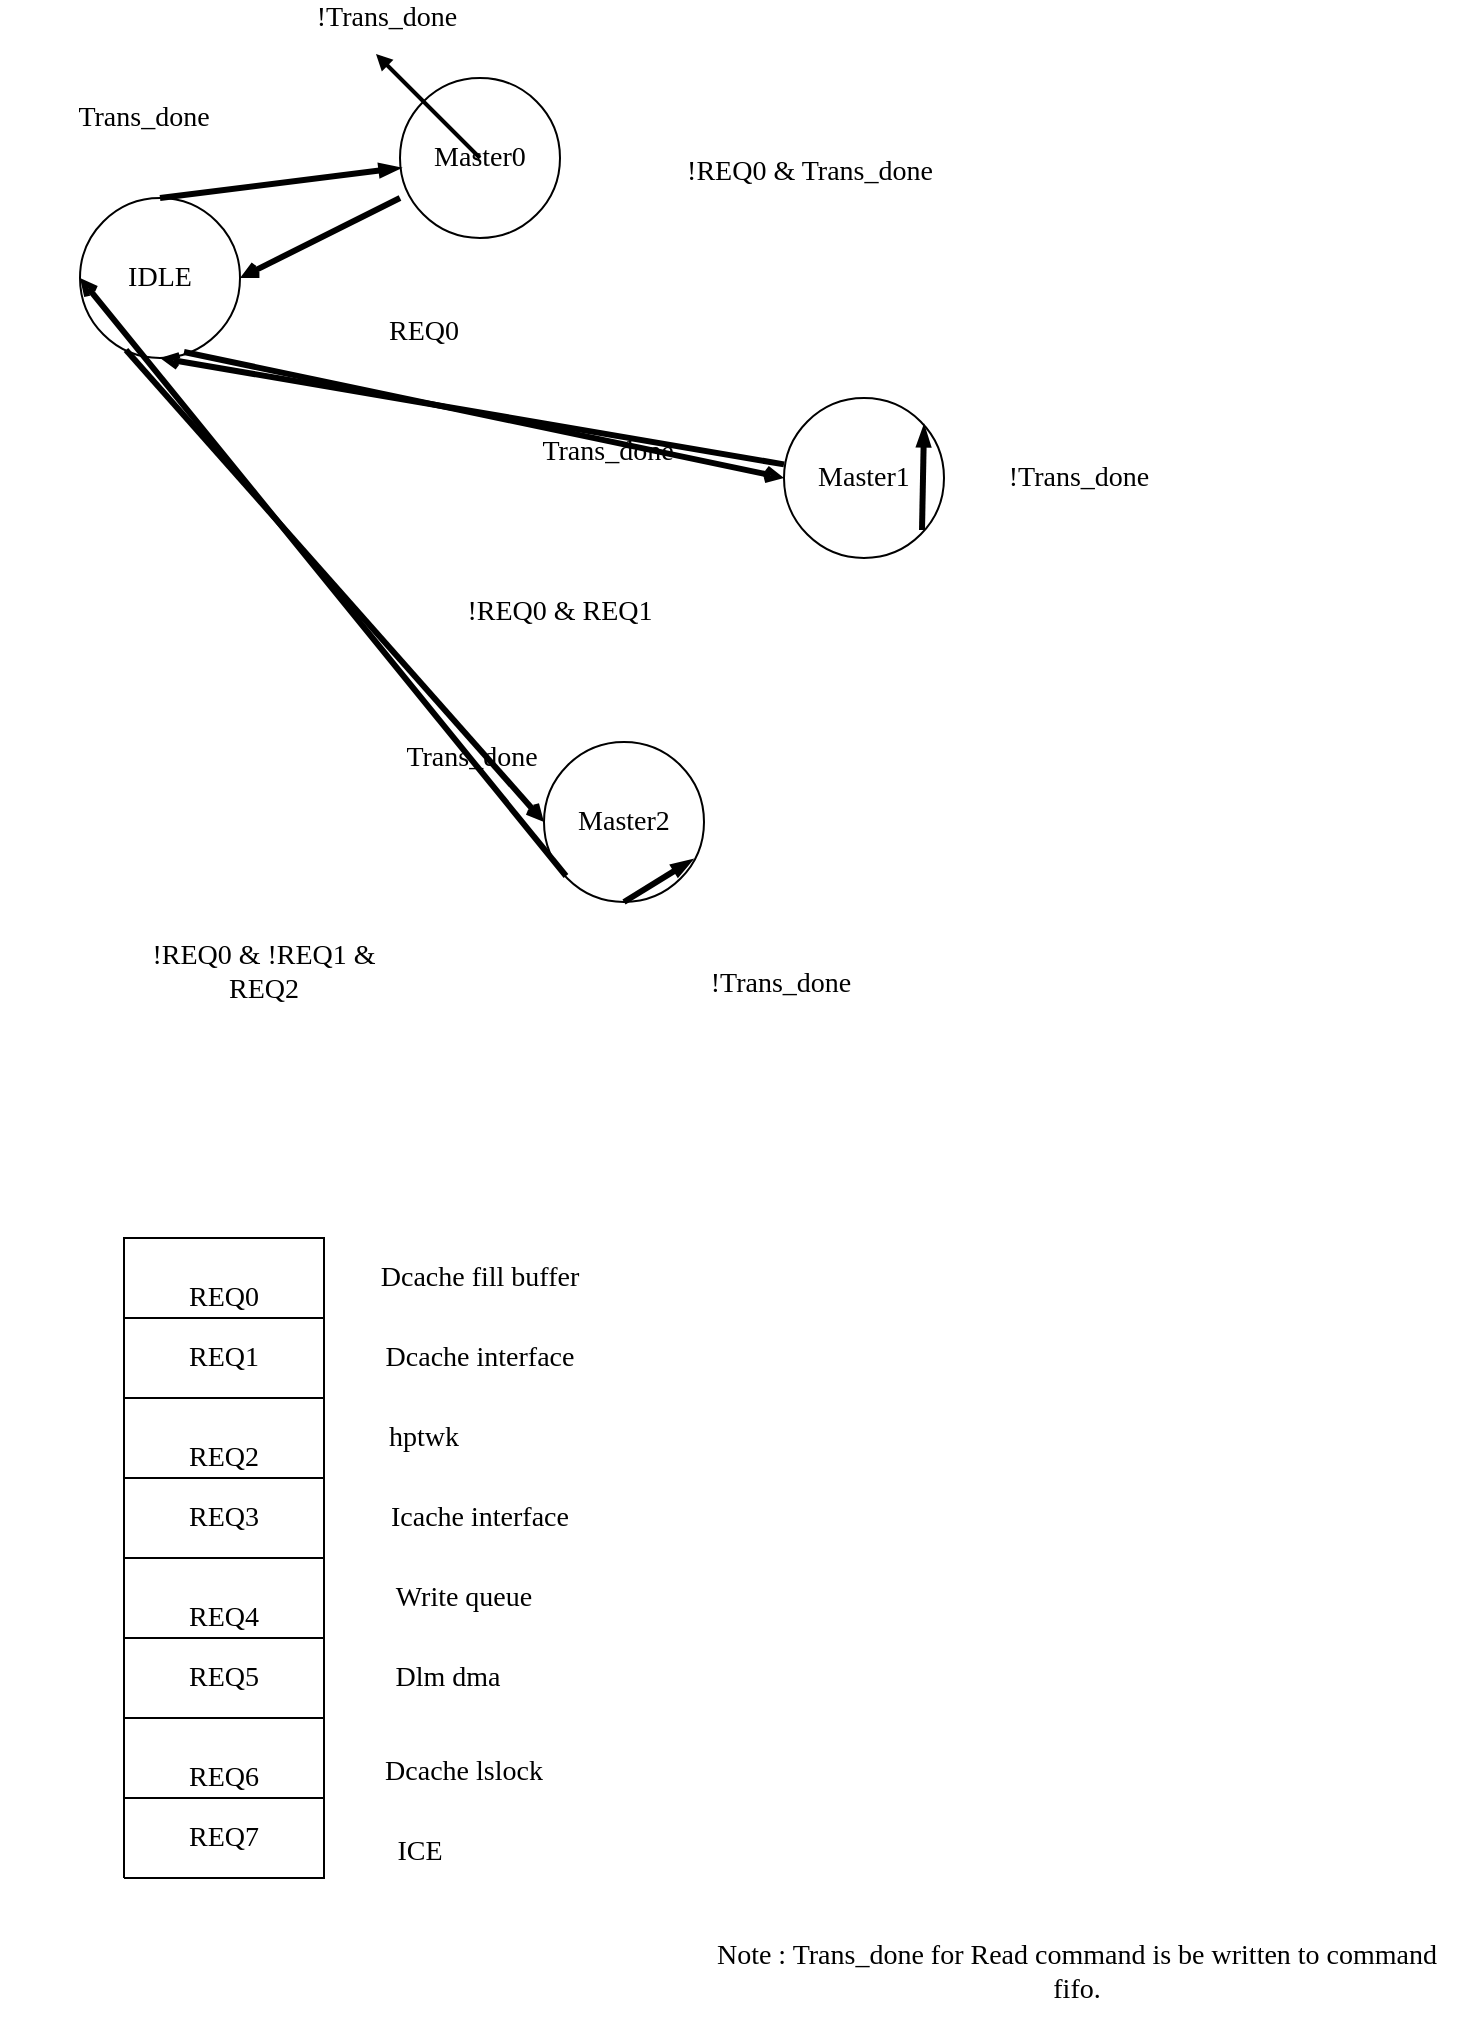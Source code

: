 <?xml version="1.0" encoding="UTF-8"?><mxfile><diagram name="頁-1" id="頁-1"><mxGraphModel style="default-style2" pageWidth="840" pageHeight="1188"><root><mxCell id="0" /><mxCell id="1" parent="0" /><mxCell id="4" value="&lt;font style=&quot;font-size:14px;font-family:Times New Roman;color:#000000;direction:ltr;letter-spacing:0px;line-height:120.0%;opacity:1&quot;&gt;Master0 &#xA;&lt;/font&gt;" style="verticalAlign=middle;align=center;vsdxID=1;fillColor=#ffffff;gradientColor=none;shape=stencil(rZBLDsMgDESvgrxHSRbdAXexGvNRaYgMbcjtm0BVddVVl/M0HulZZY8riVw43WgLc/EawuKJQwGjbGJynB7LbNSKxRt1T08SVcMIYtdwGWEwCvkquLYkuNOzMo2fkqgSa8iSU8ES0qJBHjAiO5LHtbQRXdvMG9H6jtOP7T8sD13Ihhi7/cm+hYf2GvMC);strokeColor=#000000;spacingTop=-1;spacingBottom=-1;spacingLeft=-1;spacingRight=-1;labelBackgroundColor=none;rounded=0;html=1;whiteSpace=wrap;" vertex="1" parent="1"><mxGeometry width="80" height="80" x="248" y="188" as="geometry" /></mxCell><mxCell id="5" value="&lt;font style=&quot;font-size:14px;font-family:Times New Roman;color:#000000;direction:ltr;letter-spacing:0px;line-height:120.0%;opacity:1&quot;&gt;Master1&#xA;&lt;/font&gt;" style="verticalAlign=middle;align=center;vsdxID=2;fillColor=#ffffff;gradientColor=none;shape=stencil(rZBLDsMgDESvgrxHSRbdAXexGvNRaYgMbcjtm0BVddVVl/M0HulZZY8riVw43WgLc/EawuKJQwGjbGJynB7LbNSKxRt1T08SVcMIYtdwGWEwCvkquLYkuNOzMo2fkqgSa8iSU8ES0qJBHjAiO5LHtbQRXdvMG9H6jtOP7T8sD13Ihhi7/cm+hYf2GvMC);strokeColor=#000000;spacingTop=-1;spacingBottom=-1;spacingLeft=-1;spacingRight=-1;labelBackgroundColor=none;rounded=0;html=1;whiteSpace=wrap;" vertex="1" parent="1"><mxGeometry width="80" height="80" x="440" y="348" as="geometry" /></mxCell><mxCell id="6" value="&lt;font style=&quot;font-size:14px;font-family:Times New Roman;color:#000000;direction:ltr;letter-spacing:0px;line-height:120.0%;opacity:1&quot;&gt;Master2&#xA;&lt;/font&gt;" style="verticalAlign=middle;align=center;vsdxID=3;fillColor=#ffffff;gradientColor=none;shape=stencil(rZBLDsMgDESvgrxHSRbdAXexGvNRaYgMbcjtm0BVddVVl/M0HulZZY8riVw43WgLc/EawuKJQwGjbGJynB7LbNSKxRt1T08SVcMIYtdwGWEwCvkquLYkuNOzMo2fkqgSa8iSU8ES0qJBHjAiO5LHtbQRXdvMG9H6jtOP7T8sD13Ihhi7/cm+hYf2GvMC);strokeColor=#000000;spacingTop=-1;spacingBottom=-1;spacingLeft=-1;spacingRight=-1;labelBackgroundColor=none;rounded=0;html=1;whiteSpace=wrap;" vertex="1" parent="1"><mxGeometry width="80" height="80" x="320" y="520" as="geometry" /></mxCell><mxCell id="7" value="&lt;p style=&quot;align:center;margin-left:0;margin-right:0;margin-top:0px;margin-bottom:0px;text-indent:0;valign:middle;direction:ltr;&quot;&gt;&lt;font style=&quot;font-size:14px;font-family:Times New Roman;color:#000000;direction:ltr;letter-spacing:0px;line-height:120.0%;opacity:1&quot;&gt;!Trans_done&#xA;&lt;/font&gt;&lt;/p&gt;" style="verticalAlign=middle;align=center;vsdxID=5;fillColor=none;gradientColor=none;shape=stencil(fc5LDoAgDEXRrZDODTgv3YuJVRoRDOJv98bPQAc67Emad3F01cBqzCl2vEidnQUJjpNkIGxi4jbFKdSEQ5UdYR9nVqsFA2qzUBoDmtBLOPE4f7h46bfd7/pabMT7K++wZ5E+22kH);strokeColor=none;spacingTop=-1;spacingBottom=-1;spacingLeft=-1;spacingRight=-1;labelBackgroundColor=none;rounded=0;html=1;whiteSpace=wrap;" vertex="1" parent="1"><mxGeometry width="77" height="14" x="203" y="151" as="geometry" /></mxCell><mxCell id="8" value="&lt;p style=&quot;align:center;margin-left:0;margin-right:0;margin-top:0px;margin-bottom:0px;text-indent:0;valign:middle;direction:ltr;&quot;&gt;&lt;font style=&quot;font-size:14px;font-family:Times New Roman;color:#000000;direction:ltr;letter-spacing:0px;line-height:120.0%;opacity:1&quot;&gt;!REQ0 &amp;amp; Trans_done&#xA;&lt;/font&gt;&lt;/p&gt;" style="verticalAlign=middle;align=center;vsdxID=7;fillColor=none;gradientColor=none;shape=stencil(fc5LDoAgDEXRrZDODTgv3YuJVRoRDOJv98bPQAc67Emad3F01cBqzCl2vEidnQUJjpNkIGxi4jbFKdSEQ5UdYR9nVqsFA2qzUBoDmtBLOPE4f7h46bfd7/pabMT7K++wZ5E+22kH);strokeColor=none;spacingTop=-1;spacingBottom=-1;spacingLeft=-1;spacingRight=-1;labelBackgroundColor=none;rounded=0;html=1;whiteSpace=wrap;" vertex="1" parent="1"><mxGeometry width="134" height="14" x="386" y="228" as="geometry" /></mxCell><mxCell id="9" value="&lt;font style=&quot;font-size:14px;font-family:Times New Roman;color:#000000;direction:ltr;letter-spacing:0px;line-height:120.0%;opacity:1&quot;&gt;IDLE&#xA;&lt;/font&gt;" style="verticalAlign=middle;align=center;vsdxID=22;fillColor=#ffffff;gradientColor=none;shape=stencil(rZBLDsMgDESvgrxHSRbdAXexGvNRaYgMbcjtm0BVddVVl/M0HulZZY8riVw43WgLc/EawuKJQwGjbGJynB7LbNSKxRt1T08SVcMIYtdwGWEwCvkquLYkuNOzMo2fkqgSa8iSU8ES0qJBHjAiO5LHtbQRXdvMG9H6jtOP7T8sD13Ihhi7/cm+hYf2GvMC);strokeColor=#000000;spacingTop=-1;spacingBottom=-1;spacingLeft=-1;spacingRight=-1;labelBackgroundColor=none;rounded=0;html=1;whiteSpace=wrap;" vertex="1" parent="1"><mxGeometry width="80" height="80" x="88" y="248" as="geometry" /></mxCell><mxCell id="10" value="&lt;p style=&quot;align:center;margin-left:0;margin-right:0;margin-top:0px;margin-bottom:0px;text-indent:0;valign:middle;direction:ltr;&quot;&gt;&lt;font style=&quot;font-size:14px;font-family:Times New Roman;color:#000000;direction:ltr;letter-spacing:0px;line-height:120.0%;opacity:1&quot;&gt;Trans_done&#xA;&lt;/font&gt;&lt;/p&gt;" style="verticalAlign=middle;align=center;vsdxID=24;fillColor=none;gradientColor=none;shape=stencil(fc5LDoAgDEXRrZDODTgv3YuJVRoRDOJv98bPQAc67Emad3F01cBqzCl2vEidnQUJjpNkIGxi4jbFKdSEQ5UdYR9nVqsFA2qzUBoDmtBLOPE4f7h46bfd7/pabMT7K++wZ5E+22kH);strokeColor=none;spacingTop=-1;spacingBottom=-1;spacingLeft=-1;spacingRight=-1;labelBackgroundColor=none;rounded=0;html=1;whiteSpace=wrap;" vertex="1" parent="1"><mxGeometry width="144" height="14" x="48" y="201" as="geometry" /></mxCell><mxCell id="19" value="&lt;p style=&quot;align:center;margin-left:0;margin-right:0;margin-top:0px;margin-bottom:0px;text-indent:0;valign:middle;direction:ltr;&quot;&gt;&lt;font style=&quot;font-size:14px;font-family:Times New Roman;color:#000000;direction:ltr;letter-spacing:0px;line-height:120.0%;opacity:1&quot;&gt;Note : Trans_done for Read command is be written to command fifo.&#xA;&lt;/font&gt;&lt;/p&gt;" style="verticalAlign=middle;align=center;vsdxID=37;fillColor=none;gradientColor=none;shape=stencil(fc5LDoAgDEXRrZBuAJyX7sXEKo0IBvG3eyM60IEOe5LmXZxcPbKacoo9r9JkZ0GC4yQZCNuYuEtxDg3hWGdHOMSF1WbBgNotVMaAJvQSCp7nD7/wk+5nfe214v0Vd9qzR5dyOgA=);strokeColor=none;spacingTop=-1;spacingBottom=-1;spacingLeft=-1;spacingRight=-1;labelBackgroundColor=none;rounded=0;html=1;whiteSpace=wrap;" vertex="1" parent="1"><mxGeometry width="387" height="67" x="393" y="1101" as="geometry" /></mxCell><mxCell id="20" value="&lt;p style=&quot;align:center;margin-left:0;margin-right:0;margin-top:0px;margin-bottom:0px;text-indent:0;valign:middle;direction:ltr;&quot;&gt;&lt;font style=&quot;font-size:14px;font-family:Times New Roman;color:#000000;direction:ltr;letter-spacing:0px;line-height:120.0%;opacity:1&quot;&gt;!Trans_done&#xA;&lt;/font&gt;&lt;/p&gt;" style="verticalAlign=middle;align=center;vsdxID=6;fillColor=none;gradientColor=none;shape=stencil(fc5LDoAgDEXRrZDODTgv3YuJVRoRDOJv98bPQAc67Emad3F01cBqzCl2vEidnQUJjpNkIGxi4jbFKdSEQ5UdYR9nVqsFA2qzUBoDmtBLOPE4f7h46bfd7/pabMT7K++wZ5E+22kH);strokeColor=none;spacingTop=-1;spacingBottom=-1;spacingLeft=-1;spacingRight=-1;labelBackgroundColor=none;rounded=0;html=1;whiteSpace=wrap;" vertex="1" parent="1"><mxGeometry width="77" height="14" x="549" y="381" as="geometry" /></mxCell><mxCell id="21" value="&lt;p style=&quot;align:center;margin-left:0;margin-right:0;margin-top:0px;margin-bottom:0px;text-indent:0;valign:middle;direction:ltr;&quot;&gt;&lt;font style=&quot;font-size:14px;font-family:Times New Roman;color:#000000;direction:ltr;letter-spacing:0px;line-height:120.0%;opacity:1&quot;&gt;!Trans_done&#xA;&lt;/font&gt;&lt;/p&gt;" style="verticalAlign=middle;align=center;vsdxID=8;fillColor=none;gradientColor=none;shape=stencil(fc5LDoAgDEXRrZDODTgv3YuJVRoRDOJv98bPQAc67Emad3F01cBqzCl2vEidnQUJjpNkIGxi4jbFKdSEQ5UdYR9nVqsFA2qzUBoDmtBLOPE4f7h46bfd7/pabMT7K++wZ5E+22kH);strokeColor=none;spacingTop=-1;spacingBottom=-1;spacingLeft=-1;spacingRight=-1;labelBackgroundColor=none;rounded=0;html=1;whiteSpace=wrap;" vertex="1" parent="1"><mxGeometry width="77" height="14" x="400" y="634" as="geometry" /></mxCell><mxCell id="22" value="&lt;p style=&quot;align:center;margin-left:0;margin-right:0;margin-top:0px;margin-bottom:0px;text-indent:0;valign:middle;direction:ltr;&quot;&gt;&lt;font style=&quot;font-size:14px;font-family:Times New Roman;color:#000000;direction:ltr;letter-spacing:0px;line-height:120.0%;opacity:1&quot;&gt;Trans_done&#xA;&lt;/font&gt;&lt;/p&gt;" style="verticalAlign=middle;align=center;vsdxID=9;fillColor=none;gradientColor=none;shape=stencil(fc5LDoAgDEXRrZDODTgv3YuJVRoRDOJv98bPQAc67Emad3F01cBqzCl2vEidnQUJjpNkIGxi4jbFKdSEQ5UdYR9nVqsFA2qzUBoDmtBLOPE4f7h46bfd7/pabMT7K++wZ5E+22kH);strokeColor=none;spacingTop=-1;spacingBottom=-1;spacingLeft=-1;spacingRight=-1;labelBackgroundColor=none;rounded=0;html=1;whiteSpace=wrap;" vertex="1" parent="1"><mxGeometry width="144" height="14" x="280" y="368" as="geometry" /></mxCell><mxCell id="23" value="&lt;p style=&quot;align:center;margin-left:0;margin-right:0;margin-top:0px;margin-bottom:0px;text-indent:0;valign:middle;direction:ltr;&quot;&gt;&lt;font style=&quot;font-size:14px;font-family:Times New Roman;color:#000000;direction:ltr;letter-spacing:0px;line-height:120.0%;opacity:1&quot;&gt;Trans_done&#xA;&lt;/font&gt;&lt;/p&gt;" style="verticalAlign=middle;align=center;vsdxID=10;fillColor=none;gradientColor=none;shape=stencil(fc5LDoAgDEXRrZBuAJyX7sXEKo0IBvG3eyM60IEOe5LmXZxcPbKacoo9r9JkZ0GC4yQZCNuYuEtxDg3hWGdHOMSF1WbBgNotVMaAJvQSCp7nD7/wk+5nfe214v0Vd9qzR5dyOgA=);strokeColor=none;spacingTop=-1;spacingBottom=-1;spacingLeft=-1;spacingRight=-1;labelBackgroundColor=none;rounded=0;html=1;whiteSpace=wrap;" vertex="1" parent="1"><mxGeometry width="72" height="13" x="248" y="521" as="geometry" /></mxCell><mxCell id="24" value="&lt;p style=&quot;align:center;margin-left:0;margin-right:0;margin-top:0px;margin-bottom:0px;text-indent:0;valign:middle;direction:ltr;&quot;&gt;&lt;font style=&quot;font-size:14px;font-family:Times New Roman;color:#000000;direction:ltr;letter-spacing:0px;line-height:120.0%;opacity:1&quot;&gt;REQ0 &#xA;&lt;/font&gt;&lt;/p&gt;" style="verticalAlign=middle;align=center;vsdxID=12;fillColor=none;gradientColor=none;shape=stencil(fc5LDoAgDEXRrZDODTgv3YuJVRoRDOJv98bPQAc67Emad3F01cBqzCl2vEidnQUJjpNkIGxi4jbFKdSEQ5UdYR9nVqsFA2qzUBoDmtBLOPE4f7h46bfd7/pabMT7K++wZ5E+22kH);strokeColor=none;spacingTop=-1;spacingBottom=-1;spacingLeft=-1;spacingRight=-1;labelBackgroundColor=none;rounded=0;html=1;whiteSpace=wrap;" vertex="1" parent="1"><mxGeometry width="144" height="14" x="188" y="308" as="geometry" /></mxCell><mxCell id="25" value="&lt;p style=&quot;align:center;margin-left:0;margin-right:0;margin-top:0px;margin-bottom:0px;text-indent:0;valign:middle;direction:ltr;&quot;&gt;&lt;font style=&quot;font-size:14px;font-family:Times New Roman;color:#000000;direction:ltr;letter-spacing:0px;line-height:120.0%;opacity:1&quot;&gt;!REQ0 &amp;amp; REQ1&#xA;&lt;/font&gt;&lt;/p&gt;" style="verticalAlign=middle;align=center;vsdxID=15;fillColor=none;gradientColor=none;shape=stencil(fc5LDoAgDEXRrZDODTgv3YuJVRoRDOJv98bPQAc67Emad3F01cBqzCl2vEidnQUJjpNkIGxi4jbFKdSEQ5UdYR9nVqsFA2qzUBoDmtBLOPE4f7h46bfd7/pabMT7K++wZ5E+22kH);strokeColor=none;spacingTop=-1;spacingBottom=-1;spacingLeft=-1;spacingRight=-1;labelBackgroundColor=none;rounded=0;html=1;whiteSpace=wrap;" vertex="1" parent="1"><mxGeometry width="144" height="14" x="256" y="448" as="geometry" /></mxCell><mxCell id="26" value="&lt;p style=&quot;align:center;margin-left:0;margin-right:0;margin-top:0px;margin-bottom:0px;text-indent:0;valign:middle;direction:ltr;&quot;&gt;&lt;font style=&quot;font-size:14px;font-family:Times New Roman;color:#000000;direction:ltr;letter-spacing:0px;line-height:120.0%;opacity:1&quot;&gt;!REQ0 &amp;amp; !REQ1 &amp;amp; REQ2&#xA;&lt;/font&gt;&lt;/p&gt;" style="verticalAlign=middle;align=center;vsdxID=18;fillColor=none;gradientColor=none;shape=stencil(fc5LDoAgDEXRrZDODTgv3YuJVRoRDOJv98bPQAc67Emad3F01cBqzCl2vEidnQUJjpNkIGxi4jbFKdSEQ5UdYR9nVqsFA2qzUBoDmtBLOPE4f7h46bfd7/pabMT7K++wZ5E+22kH);strokeColor=none;spacingTop=-1;spacingBottom=-1;spacingLeft=-1;spacingRight=-1;labelBackgroundColor=none;rounded=0;html=1;whiteSpace=wrap;" vertex="1" parent="1"><mxGeometry width="144" height="14" x="108" y="628" as="geometry" /></mxCell><mxCell id="27" value="&lt;p style=&quot;align:center;margin-left:0;margin-right:0;margin-top:0px;margin-bottom:0px;text-indent:0;valign:middle;direction:ltr;&quot;&gt;&lt;font style=&quot;font-size:14px;font-family:Times New Roman;color:#000000;direction:ltr;letter-spacing:0px;line-height:120.0%;opacity:1&quot;&gt;Dcache fill buffer&#xA;&lt;/font&gt;&lt;/p&gt;" style="verticalAlign=middle;align=center;vsdxID=19;fillColor=none;gradientColor=none;shape=stencil(fc5LDoAgDEXRrZDODTgv3YuJVRoRDOJv98bPQAc67Emad3F01cBqzCl2vEidnQUJjpNkIGxi4jbFKdSEQ5UdYR9nVqsFA2qzUBoDmtBLOPE4f7h46bfd7/pabMT7K++wZ5E+22kH);strokeColor=none;spacingTop=-1;spacingBottom=-1;spacingLeft=-1;spacingRight=-1;labelBackgroundColor=none;rounded=0;html=1;whiteSpace=wrap;" vertex="1" parent="1"><mxGeometry width="144" height="14" x="216" y="781" as="geometry" /></mxCell><mxCell id="28" value="&lt;p style=&quot;align:center;margin-left:0;margin-right:0;margin-top:0px;margin-bottom:0px;text-indent:0;valign:middle;direction:ltr;&quot;&gt;&lt;font style=&quot;font-size:14px;font-family:Times New Roman;color:#000000;direction:ltr;letter-spacing:0px;line-height:120.0%;opacity:1&quot;&gt;Dcache interface&#xA;&lt;/font&gt;&lt;/p&gt;" style="verticalAlign=middle;align=center;vsdxID=20;fillColor=none;gradientColor=none;shape=stencil(fc5LDoAgDEXRrZDODTgv3YuJVRoRDOJv98bPQAc67Emad3F01cBqzCl2vEidnQUJjpNkIGxi4jbFKdSEQ5UdYR9nVqsFA2qzUBoDmtBLOPE4f7h46bfd7/pabMT7K++wZ5E+22kH);strokeColor=none;spacingTop=-1;spacingBottom=-1;spacingLeft=-1;spacingRight=-1;labelBackgroundColor=none;rounded=0;html=1;whiteSpace=wrap;" vertex="1" parent="1"><mxGeometry width="144" height="14" x="216" y="821" as="geometry" /></mxCell><mxCell id="29" value="&lt;p style=&quot;align:center;margin-left:0;margin-right:0;margin-top:0px;margin-bottom:0px;text-indent:0;valign:middle;direction:ltr;&quot;&gt;&lt;font style=&quot;font-size:14px;font-family:Times New Roman;color:#000000;direction:ltr;letter-spacing:0px;line-height:120.0%;opacity:1&quot;&gt;hptwk&#xA;&lt;/font&gt;&lt;/p&gt;" style="verticalAlign=middle;align=center;vsdxID=21;fillColor=none;gradientColor=none;shape=stencil(fc5LDoAgDEXRrZDODTgv3YuJVRoRDOJv98bPQAc67Emad3F01cBqzCl2vEidnQUJjpNkIGxi4jbFKdSEQ5UdYR9nVqsFA2qzUBoDmtBLOPE4f7h46bfd7/pabMT7K++wZ5E+22kH);strokeColor=none;spacingTop=-1;spacingBottom=-1;spacingLeft=-1;spacingRight=-1;labelBackgroundColor=none;rounded=0;html=1;whiteSpace=wrap;" vertex="1" parent="1"><mxGeometry width="144" height="14" x="188" y="861" as="geometry" /></mxCell><mxCell id="30" value="&lt;p style=&quot;align:center;margin-left:0;margin-right:0;margin-top:0px;margin-bottom:0px;text-indent:0;valign:middle;direction:ltr;&quot;&gt;&lt;font style=&quot;font-size:14px;font-family:Times New Roman;color:#000000;direction:ltr;letter-spacing:0px;line-height:120.0%;opacity:1&quot;&gt;Icache interface&#xA;&lt;/font&gt;&lt;/p&gt;" style="verticalAlign=middle;align=center;vsdxID=26;fillColor=none;gradientColor=none;shape=stencil(fc5LDoAgDEXRrZDODTgv3YuJVRoRDOJv98bPQAc67Emad3F01cBqzCl2vEidnQUJjpNkIGxi4jbFKdSEQ5UdYR9nVqsFA2qzUBoDmtBLOPE4f7h46bfd7/pabMT7K++wZ5E+22kH);strokeColor=none;spacingTop=-1;spacingBottom=-1;spacingLeft=-1;spacingRight=-1;labelBackgroundColor=none;rounded=0;html=1;whiteSpace=wrap;" vertex="1" parent="1"><mxGeometry width="144" height="14" x="216" y="901" as="geometry" /></mxCell><mxCell id="31" value="&lt;p style=&quot;align:center;margin-left:0;margin-right:0;margin-top:0px;margin-bottom:0px;text-indent:0;valign:middle;direction:ltr;&quot;&gt;&lt;font style=&quot;font-size:14px;font-family:Times New Roman;color:#000000;direction:ltr;letter-spacing:0px;line-height:120.0%;opacity:1&quot;&gt;Write queue&#xA;&lt;/font&gt;&lt;/p&gt;" style="verticalAlign=middle;align=center;vsdxID=28;fillColor=none;gradientColor=none;shape=stencil(fc5LDoAgDEXRrZDODTgv3YuJVRoRDOJv98bPQAc67Emad3F01cBqzCl2vEidnQUJjpNkIGxi4jbFKdSEQ5UdYR9nVqsFA2qzUBoDmtBLOPE4f7h46bfd7/pabMT7K++wZ5E+22kH);strokeColor=none;spacingTop=-1;spacingBottom=-1;spacingLeft=-1;spacingRight=-1;labelBackgroundColor=none;rounded=0;html=1;whiteSpace=wrap;" vertex="1" parent="1"><mxGeometry width="144" height="14" x="208" y="941" as="geometry" /></mxCell><mxCell id="32" value="&lt;p style=&quot;align:center;margin-left:0;margin-right:0;margin-top:0px;margin-bottom:0px;text-indent:0;valign:middle;direction:ltr;&quot;&gt;&lt;font style=&quot;font-size:14px;font-family:Times New Roman;color:#000000;direction:ltr;letter-spacing:0px;line-height:120.0%;opacity:1&quot;&gt;Dlm dma&#xA;&lt;/font&gt;&lt;/p&gt;" style="verticalAlign=middle;align=center;vsdxID=38;fillColor=none;gradientColor=none;shape=stencil(fc5LDoAgDEXRrZDODTgv3YuJVRoRDOJv98bPQAc67Emad3F01cBqzCl2vEidnQUJjpNkIGxi4jbFKdSEQ5UdYR9nVqsFA2qzUBoDmtBLOPE4f7h46bfd7/pabMT7K++wZ5E+22kH);strokeColor=none;spacingTop=-1;spacingBottom=-1;spacingLeft=-1;spacingRight=-1;labelBackgroundColor=none;rounded=0;html=1;whiteSpace=wrap;" vertex="1" parent="1"><mxGeometry width="144" height="14" x="200" y="981" as="geometry" /></mxCell><mxCell id="33" value="&lt;p style=&quot;align:center;margin-left:0;margin-right:0;margin-top:0px;margin-bottom:0px;text-indent:0;valign:middle;direction:ltr;&quot;&gt;&lt;font style=&quot;font-size:14px;font-family:Times New Roman;color:#000000;direction:ltr;letter-spacing:0px;line-height:120.0%;opacity:1&quot;&gt;Dcache lslock&#xA;&lt;/font&gt;&lt;/p&gt;" style="verticalAlign=middle;align=center;vsdxID=39;fillColor=none;gradientColor=none;shape=stencil(fc5LDoAgDEXRrZDODTgv3YuJVRoRDOJv98bPQAc67Emad3F01cBqzCl2vEidnQUJjpNkIGxi4jbFKdSEQ5UdYR9nVqsFA2qzUBoDmtBLOPE4f7h46bfd7/pabMT7K++wZ5E+22kH);strokeColor=none;spacingTop=-1;spacingBottom=-1;spacingLeft=-1;spacingRight=-1;labelBackgroundColor=none;rounded=0;html=1;whiteSpace=wrap;" vertex="1" parent="1"><mxGeometry width="144" height="14" x="208" y="1028" as="geometry" /></mxCell><mxCell id="34" value="&lt;p style=&quot;align:center;margin-left:0;margin-right:0;margin-top:0px;margin-bottom:0px;text-indent:0;valign:middle;direction:ltr;&quot;&gt;&lt;font style=&quot;font-size:14px;font-family:Times New Roman;color:#000000;direction:ltr;letter-spacing:0px;line-height:120.0%;opacity:1&quot;&gt;ICE&#xA;&lt;/font&gt;&lt;/p&gt;" style="verticalAlign=middle;align=center;vsdxID=40;fillColor=none;gradientColor=none;shape=stencil(fc5LDoAgDEXRrZDODTgv3YuJVRoRDOJv98bPQAc67Emad3F01cBqzCl2vEidnQUJjpNkIGxi4jbFKdSEQ5UdYR9nVqsFA2qzUBoDmtBLOPE4f7h46bfd7/pabMT7K++wZ5E+22kH);strokeColor=none;spacingTop=-1;spacingBottom=-1;spacingLeft=-1;spacingRight=-1;labelBackgroundColor=none;rounded=0;html=1;whiteSpace=wrap;" vertex="1" parent="1"><mxGeometry width="84" height="14" x="216" y="1068" as="geometry" /></mxCell><mxCell id="2" value="流程圖" parent="0" /><mxCell id="11" value="&lt;font style=&quot;font-size:14px;font-family:Times New Roman;color:#000000;direction:ltr;letter-spacing:0px;line-height:120.0%;opacity:1&quot;&gt;REQ0&#xA;&lt;/font&gt;" style="verticalAlign=middle;align=center;vsdxID=29;fillColor=#ffffff;gradientColor=none;shape=stencil(fc5LDoAgDEXRrZDODTgv3YuJVRoRDOJv98bPQAc67Emad3F01cBqzCl2vEidnQUJjpNkIGxi4jbFKdSEQ5UdYR9nVqsFA2qzUBoDmtBLOPE4f7h46bfd7/pabMT7K++wZ5E+22kH);strokeColor=#000000;spacingTop=-1;spacingBottom=-1;spacingLeft=-1;spacingRight=-1;labelBackgroundColor=none;rounded=0;html=1;whiteSpace=wrap;" vertex="1" parent="2"><mxGeometry width="100" height="60" x="110" y="768" as="geometry" /></mxCell><mxCell id="12" value="&lt;font style=&quot;font-size:14px;font-family:Times New Roman;color:#000000;direction:ltr;letter-spacing:0px;line-height:120.0%;opacity:1&quot;&gt;REQ1&#xA;&lt;/font&gt;" style="verticalAlign=middle;align=center;vsdxID=30;fillColor=#ffffff;gradientColor=none;shape=stencil(fc5LDoAgDEXRrZBuAJyX7sXEKo0IBvG3eyM60IEOe5LmXZxcPbKacoo9r9JkZ0GC4yQZCNuYuEtxDg3hWGdHOMSF1WbBgNotVMaAJvQSCp7nD7/wk+5nfe214v0Vd9qzR5dyOgA=);strokeColor=#000000;spacingTop=-1;spacingBottom=-1;spacingLeft=-1;spacingRight=-1;labelBackgroundColor=none;rounded=0;html=1;whiteSpace=wrap;" vertex="1" parent="2"><mxGeometry width="100" height="40" x="110" y="808" as="geometry" /></mxCell><mxCell id="13" value="&lt;font style=&quot;font-size:14px;font-family:Times New Roman;color:#000000;direction:ltr;letter-spacing:0px;line-height:120.0%;opacity:1&quot;&gt;REQ2&#xA;&lt;/font&gt;" style="verticalAlign=middle;align=center;vsdxID=31;fillColor=#ffffff;gradientColor=none;shape=stencil(fc5LDoAgDEXRrZDODTgv3YuJVRoRDOJv98bPQAc67Emad3F01cBqzCl2vEidnQUJjpNkIGxi4jbFKdSEQ5UdYR9nVqsFA2qzUBoDmtBLOPE4f7h46bfd7/pabMT7K++wZ5E+22kH);strokeColor=#000000;spacingTop=-1;spacingBottom=-1;spacingLeft=-1;spacingRight=-1;labelBackgroundColor=none;rounded=0;html=1;whiteSpace=wrap;" vertex="1" parent="2"><mxGeometry width="100" height="60" x="110" y="848" as="geometry" /></mxCell><mxCell id="14" value="&lt;font style=&quot;font-size:14px;font-family:Times New Roman;color:#000000;direction:ltr;letter-spacing:0px;line-height:120.0%;opacity:1&quot;&gt;REQ3&#xA;&lt;/font&gt;" style="verticalAlign=middle;align=center;vsdxID=32;fillColor=#ffffff;gradientColor=none;shape=stencil(fc5LDoAgDEXRrZBuAJyX7sXEKo0IBvG3eyM60IEOe5LmXZxcPbKacoo9r9JkZ0GC4yQZCNuYuEtxDg3hWGdHOMSF1WbBgNotVMaAJvQSCp7nD7/wk+5nfe214v0Vd9qzR5dyOgA=);strokeColor=#000000;spacingTop=-1;spacingBottom=-1;spacingLeft=-1;spacingRight=-1;labelBackgroundColor=none;rounded=0;html=1;whiteSpace=wrap;" vertex="1" parent="2"><mxGeometry width="100" height="40" x="110" y="888" as="geometry" /></mxCell><mxCell id="15" value="&lt;font style=&quot;font-size:14px;font-family:Times New Roman;color:#000000;direction:ltr;letter-spacing:0px;line-height:120.0%;opacity:1&quot;&gt;REQ4&#xA;&lt;/font&gt;" style="verticalAlign=middle;align=center;vsdxID=33;fillColor=#ffffff;gradientColor=none;shape=stencil(fc5LDoAgDEXRrZDODTgv3YuJVRoRDOJv98bPQAc67Emad3F01cBqzCl2vEidnQUJjpNkIGxi4jbFKdSEQ5UdYR9nVqsFA2qzUBoDmtBLOPE4f7h46bfd7/pabMT7K++wZ5E+22kH);strokeColor=#000000;spacingTop=-1;spacingBottom=-1;spacingLeft=-1;spacingRight=-1;labelBackgroundColor=none;rounded=0;html=1;whiteSpace=wrap;" vertex="1" parent="2"><mxGeometry width="100" height="60" x="110" y="928" as="geometry" /></mxCell><mxCell id="16" value="&lt;font style=&quot;font-size:14px;font-family:Times New Roman;color:#000000;direction:ltr;letter-spacing:0px;line-height:120.0%;opacity:1&quot;&gt;REQ5&#xA;&lt;/font&gt;" style="verticalAlign=middle;align=center;vsdxID=34;fillColor=#ffffff;gradientColor=none;shape=stencil(fc5LDoAgDEXRrZBuAJyX7sXEKo0IBvG3eyM60IEOe5LmXZxcPbKacoo9r9JkZ0GC4yQZCNuYuEtxDg3hWGdHOMSF1WbBgNotVMaAJvQSCp7nD7/wk+5nfe214v0Vd9qzR5dyOgA=);strokeColor=#000000;spacingTop=-1;spacingBottom=-1;spacingLeft=-1;spacingRight=-1;labelBackgroundColor=none;rounded=0;html=1;whiteSpace=wrap;" vertex="1" parent="2"><mxGeometry width="100" height="40" x="110" y="968" as="geometry" /></mxCell><mxCell id="17" value="&lt;font style=&quot;font-size:14px;font-family:Times New Roman;color:#000000;direction:ltr;letter-spacing:0px;line-height:120.0%;opacity:1&quot;&gt;REQ6&#xA;&lt;/font&gt;" style="verticalAlign=middle;align=center;vsdxID=35;fillColor=#ffffff;gradientColor=none;shape=stencil(fc5LDoAgDEXRrZDODTgv3YuJVRoRDOJv98bPQAc67Emad3F01cBqzCl2vEidnQUJjpNkIGxi4jbFKdSEQ5UdYR9nVqsFA2qzUBoDmtBLOPE4f7h46bfd7/pabMT7K++wZ5E+22kH);strokeColor=#000000;spacingTop=-1;spacingBottom=-1;spacingLeft=-1;spacingRight=-1;labelBackgroundColor=none;rounded=0;html=1;whiteSpace=wrap;" vertex="1" parent="2"><mxGeometry width="100" height="60" x="110" y="1008" as="geometry" /></mxCell><mxCell id="18" value="&lt;font style=&quot;font-size:14px;font-family:Times New Roman;color:#000000;direction:ltr;letter-spacing:0px;line-height:120.0%;opacity:1&quot;&gt;REQ7&#xA;&lt;/font&gt;" style="verticalAlign=middle;align=center;vsdxID=36;fillColor=#ffffff;gradientColor=none;shape=stencil(fc5LDoAgDEXRrZBuAJyX7sXEKo0IBvG3eyM60IEOe5LmXZxcPbKacoo9r9JkZ0GC4yQZCNuYuEtxDg3hWGdHOMSF1WbBgNotVMaAJvQSCp7nD7/wk+5nfe214v0Vd9qzR5dyOgA=);strokeColor=#000000;spacingTop=-1;spacingBottom=-1;spacingLeft=-1;spacingRight=-1;labelBackgroundColor=none;rounded=0;html=1;whiteSpace=wrap;" vertex="1" parent="2"><mxGeometry width="100" height="40" x="110" y="1048" as="geometry" /></mxCell><mxCell id="3" value="連接器" parent="0" /><mxCell id="35" style="vsdxID=11;edgeStyle=none;startArrow=open;endArrow=none;startSize=3;endSize=3;strokeWidth=3;strokeColor=#000000;spacingTop=0;spacingBottom=0;spacingLeft=0;spacingRight=0;verticalAlign=middle;html=1;labelBackgroundColor=#FFFFFF;rounded=0;" edge="1" parent="3" source="9" target="4"><mxGeometry relative="1" as="geometry"><mxPoint x="168" y="288" as="sourcePoint" /><mxPoint x="288" y="268" as="targetPoint" /><Array capacity="4" as="points"><mxPoint x="168" y="288" /></Array></mxGeometry></mxCell><mxCell id="36" style="vsdxID=13;edgeStyle=none;startArrow=open;endArrow=none;startSize=3;endSize=3;strokeWidth=3;strokeColor=#000000;spacingTop=0;spacingBottom=0;spacingLeft=0;spacingRight=0;verticalAlign=middle;html=1;labelBackgroundColor=#FFFFFF;rounded=0;" edge="1" parent="3" source="9" target="5"><mxGeometry relative="1" as="geometry"><mxPoint x="128" y="328" as="sourcePoint" /><mxPoint x="480" y="428" as="targetPoint" /><Array capacity="4" as="points"><mxPoint x="128" y="328" /></Array></mxGeometry></mxCell><mxCell id="37" vertex="1" parent="3"><mxGeometry x="394" y="579" as="geometry" /></mxCell><mxCell id="38" style="vsdxID=16;edgeStyle=none;startArrow=none;endArrow=blockThin;startSize=3;endSize=3;strokeWidth=3;strokeColor=#000000;spacingTop=0;spacingBottom=0;spacingLeft=0;spacingRight=0;verticalAlign=middle;html=1;labelBackgroundColor=#FFFFFF;rounded=0;" edge="1" parent="1" source="6" target="37"><mxGeometry relative="1" as="geometry"><mxPoint x="360" y="600" as="sourcePoint" /><mxPoint x="394" y="579" as="targetPoint" /><Array capacity="4" as="points"><mxPoint x="360" y="600" /></Array></mxGeometry></mxCell><mxCell id="39" vertex="1" parent="3"><mxGeometry x="331" y="587" as="geometry" /></mxCell><mxCell id="40" style="vsdxID=17;edgeStyle=none;startArrow=open;endArrow=none;startSize=3;endSize=3;strokeWidth=3;strokeColor=#000000;spacingTop=0;spacingBottom=0;spacingLeft=0;spacingRight=0;verticalAlign=middle;html=1;labelBackgroundColor=#FFFFFF;rounded=0;" edge="1" parent="1" source="9" target="39"><mxGeometry relative="1" as="geometry"><mxPoint x="88" y="288" as="sourcePoint" /><mxPoint x="331" y="587" as="targetPoint" /><Array capacity="4" as="points"><mxPoint x="88" y="288" /></Array></mxGeometry></mxCell><mxCell id="41" style="vsdxID=23;edgeStyle=none;startArrow=none;endArrow=blockThin;startSize=3;endSize=3;strokeWidth=3;strokeColor=#000000;spacingTop=0;spacingBottom=0;spacingLeft=0;spacingRight=0;verticalAlign=middle;html=1;labelBackgroundColor=#FFFFFF;rounded=0;" edge="1" parent="3" source="9" target="4"><mxGeometry relative="1" as="geometry"><mxPoint x="128" y="248" as="sourcePoint" /><mxPoint x="248" y="228" as="targetPoint" /><Array capacity="4" as="points"><mxPoint x="128" y="248" /></Array></mxGeometry></mxCell><mxCell id="42" vertex="1" parent="3"><mxGeometry x="140" y="325" as="geometry" /></mxCell><mxCell id="43" style="vsdxID=25;edgeStyle=none;startArrow=open;endArrow=none;startSize=3;endSize=3;strokeWidth=3;strokeColor=#000000;spacingTop=0;spacingBottom=0;spacingLeft=0;spacingRight=0;verticalAlign=middle;html=1;labelBackgroundColor=#FFFFFF;rounded=0;" edge="1" parent="1" source="5" target="42"><mxGeometry relative="1" as="geometry"><mxPoint x="440" y="388" as="sourcePoint" /><mxPoint x="140" y="325" as="targetPoint" /><Array capacity="4" as="points"><mxPoint x="440" y="388" /></Array></mxGeometry></mxCell><mxCell id="44" vertex="1" parent="3"><mxGeometry x="111" y="324" as="geometry" /></mxCell><mxCell id="45" style="vsdxID=27;edgeStyle=none;startArrow=open;endArrow=none;startSize=3;endSize=3;strokeWidth=3;strokeColor=#000000;spacingTop=0;spacingBottom=0;spacingLeft=0;spacingRight=0;verticalAlign=middle;html=1;labelBackgroundColor=#FFFFFF;rounded=0;" edge="1" parent="1" source="6" target="44"><mxGeometry relative="1" as="geometry"><mxPoint x="320" y="560" as="sourcePoint" /><mxPoint x="111" y="324" as="targetPoint" /><Array capacity="4" as="points"><mxPoint x="320" y="560" /></Array></mxGeometry></mxCell><mxCell id="46" style="vsdxID=4;edgeStyle=none;startArrow=none;endArrow=block;startSize=3;endSize=3;strokeWidth=2;strokeColor=#000000;spacingTop=-2;spacingBottom=-2;spacingLeft=-2;spacingRight=-2;verticalAlign=middle;html=1;labelBackgroundColor=none;rounded=0;" edge="1" parent="3"><mxGeometry relative="1" as="geometry"><mxPoint x="288" y="228" as="sourcePoint" /><mxPoint x="236" y="176" as="targetPoint" /><Array capacity="4" as="points" /></mxGeometry></mxCell><mxCell id="47" style="vsdxID=14;edgeStyle=none;startArrow=none;endArrow=blockThin;startSize=3;endSize=3;strokeWidth=3;strokeColor=#000000;spacingTop=0;spacingBottom=0;spacingLeft=0;spacingRight=0;verticalAlign=middle;html=1;labelBackgroundColor=#FFFFFF;rounded=0;" edge="1" parent="3"><mxGeometry relative="1" as="geometry"><mxPoint x="509" y="414" as="sourcePoint" /><mxPoint x="510" y="362" as="targetPoint" /><Array capacity="4" as="points" /></mxGeometry></mxCell></root></mxGraphModel></diagram></mxfile>